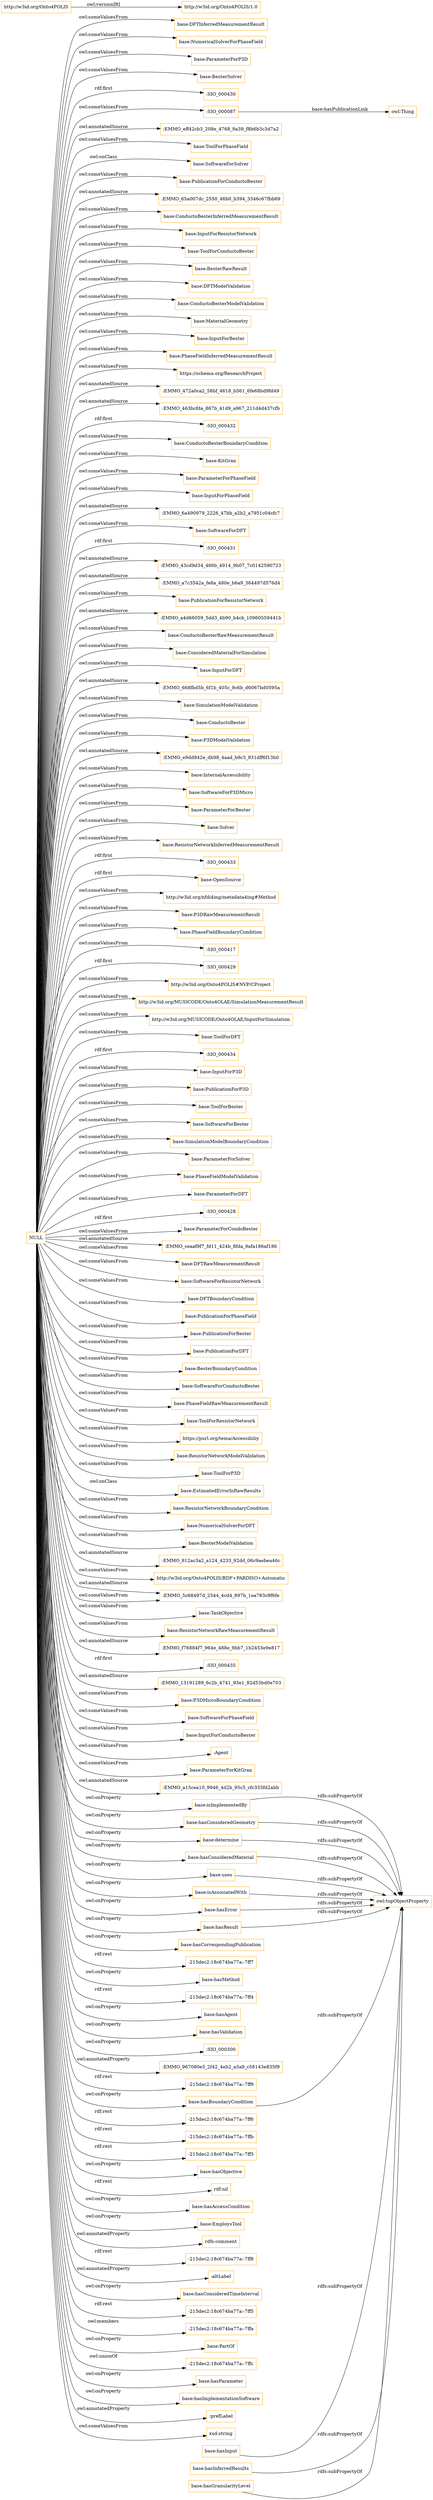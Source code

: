 digraph ar2dtool_diagram { 
rankdir=LR;
size="1501"
node [shape = rectangle, color="orange"]; "base:DFTInferredMeasurementResult" "base:NumericalSolverForPhaseField" "base:ParameterForP3D" "base:BesterSolver" ":SIO_000430" ":SIO_000087" ":EMMO_eff42cb3_208e_4768_9a39_f8b6b3c3d7a2" "base:ToolForPhaseField" "base:SoftwareForSolver" "base:PublicationForConductoBester" ":EMMO_65a007dc_2550_46b0_b394_3346c67fbb69" "base:ConductoBesterInferredMeasurementResult" "base:InputForResistorNetwork" "base:ToolForConductoBester" "base:BesterRawResult" "base:DFTModelValidation" "base:ConductoBesterModelValidation" "base:MaterialGeometry" "base:InputForBester" "base:PhaseFieldInferredMeasurementResult" "https://schema.org/ResearchProject" ":EMMO_472a0ca2_58bf_4618_b561_6fe68bd9fd49" ":EMMO_463bcfda_867b_41d9_a967_211d4d437cfb" ":SIO_000432" "base:ConductoBesterBoundaryCondition" "base:KitGran" "base:ParameterForPhaseField" "base:InputForPhaseField" ":EMMO_6a490979_2226_47bb_a2b2_a7951c04cfc7" "base:SoftwareForDFT" ":SIO_000431" ":EMMO_43cd9d34_466b_4914_9b07_7c0142590723" ":EMMO_a7c3542a_fe8a_480e_b6a9_364497d576d4" "base:PublicationForResistorNetwork" ":EMMO_a4d66059_5dd3_4b90_b4cb_10960559441b" "base:ConductoBesterRawMeasurementResult" "base:ConsideredMaterialForSimulation" "base:InputForDFT" ":EMMO_668fbd5b_6f1b_405c_9c6b_d6067bd0595a" "base:SimulationModelValidation" "base:ConductoBester" "base:P3DModelValidation" ":EMMO_e9dd942e_db98_4aad_b9c3_931dff6f13b0" "base:InternalAccessibility" "base:SoftwareForP3DMicro" "base:ParameterForBester" "base:Solver" "base:ResistorNetworkInferredMeasurementResult" ":SIO_000433" "base:OpenSource" "http://w3id.org/nfdi4ing/metadata4ing#Method" "base:P3DRawMeasurementResult" "base:PhaseFieldBoundaryCondition" ":SIO_000417" ":SIO_000429" "http://w3id.org/Onto4POLIS#NVP/CProject" "http://w3id.org/MUSICODE/Onto4OLAE/SimulationMeasurementResult" "http://w3id.org/MUSICODE/Onto4OLAE/InputForSimulation" "base:ToolForDFT" ":SIO_000434" "base:InputForP3D" "base:PublicationForP3D" "base:ToolForBester" "base:SoftwareForBester" "base:SimulationModelBoundaryCondition" "base:ParameterForSolver" "base:PhaseFieldModelValidation" "base:ParameterForDFT" ":SIO_000428" "base:ParameterForCondoBester" ":EMMO_ceaaf9f7_fd11_424b_8fda_9afa186af186" "base:DFTRawMeasurementResult" "base:SoftwareForResistorNetwork" "base:DFTBoundaryCondition" "base:PublicationForPhaseField" "base:PublicationForBester" "base:PublicationForDFT" "base:BesterBoundaryCondition" "base:SoftwareForConductoBester" "base:PhaseFieldRawMeasurementResult" "base:ToolForResistorNetwork" "https://purl.org/tema/Accessibiliy" "base:ResistorNetworkModelValidation" "base:ToolForP3D" "base:EstimatedErrorInRawResults" "base:ResistorNetworkBoundaryCondition" "base:NumericalSolverForDFT" "base:BesterModelValidation" ":EMMO_912ac3a2_a124_4233_92dd_06c9aebea46c" "http://w3id.org/Onto4POLIS/BDF+PARDISO+Automatic" ":EMMO_5c68497d_2544_4cd4_897b_1ea783c9f6fe" "base:TaskObjective" "base:ResistorNetworkRawMeasurementResult" ":EMMO_f76884f7_964e_488e_9bb7_1b2453e9e817" ":SIO_000435" ":EMMO_13191289_6c2b_4741_93e1_82d53bd0e703" "base:P3DMicroBoundaryCondition" "base:SoftwareForPhaseField" "base:InputForConductoBester" ":Agent" "base:ParameterForKitGran" ":EMMO_a15cea10_9946_4d2b_95c5_cfc333fd2abb" ; /*classes style*/
	"base:isImplementedBy" -> "owl:topObjectProperty" [ label = "rdfs:subPropertyOf" ];
	"base:hasConsideredGeometry" -> "owl:topObjectProperty" [ label = "rdfs:subPropertyOf" ];
	"base:hasInput" -> "owl:topObjectProperty" [ label = "rdfs:subPropertyOf" ];
	"base:determine" -> "owl:topObjectProperty" [ label = "rdfs:subPropertyOf" ];
	"base:hasConsideredMaterial" -> "owl:topObjectProperty" [ label = "rdfs:subPropertyOf" ];
	"base:uses" -> "owl:topObjectProperty" [ label = "rdfs:subPropertyOf" ];
	"http://w3id.org/Onto4POLIS" -> "http://w3id.org/Onto4POLIS/1.0" [ label = "owl:versionIRI" ];
	"base:isAssosiatedWith" -> "owl:topObjectProperty" [ label = "rdfs:subPropertyOf" ];
	"base:hasInferredResults" -> "owl:topObjectProperty" [ label = "rdfs:subPropertyOf" ];
	"base:hasError" -> "owl:topObjectProperty" [ label = "rdfs:subPropertyOf" ];
	"base:hasResult" -> "owl:topObjectProperty" [ label = "rdfs:subPropertyOf" ];
	"NULL" -> "base:hasConsideredMaterial" [ label = "owl:onProperty" ];
	"NULL" -> "base:PublicationForConductoBester" [ label = "owl:someValuesFrom" ];
	"NULL" -> "base:hasCorrespondingPublication" [ label = "owl:onProperty" ];
	"NULL" -> ":EMMO_463bcfda_867b_41d9_a967_211d4d437cfb" [ label = "owl:annotatedSource" ];
	"NULL" -> "https://schema.org/ResearchProject" [ label = "owl:someValuesFrom" ];
	"NULL" -> ":EMMO_472a0ca2_58bf_4618_b561_6fe68bd9fd49" [ label = "owl:annotatedSource" ];
	"NULL" -> ":EMMO_13191289_6c2b_4741_93e1_82d53bd0e703" [ label = "owl:annotatedSource" ];
	"NULL" -> "-215dec2:18c674ba77a:-7ff7" [ label = "rdf:rest" ];
	"NULL" -> "base:ToolForPhaseField" [ label = "owl:someValuesFrom" ];
	"NULL" -> "base:isAssosiatedWith" [ label = "owl:onProperty" ];
	"NULL" -> "base:hasMethod" [ label = "owl:onProperty" ];
	"NULL" -> "base:InputForDFT" [ label = "owl:someValuesFrom" ];
	"NULL" -> "base:InputForP3D" [ label = "owl:someValuesFrom" ];
	"NULL" -> "-215dec2:18c674ba77a:-7ff4" [ label = "rdf:rest" ];
	"NULL" -> "base:BesterRawResult" [ label = "owl:someValuesFrom" ];
	"NULL" -> "base:SoftwareForSolver" [ label = "owl:onClass" ];
	"NULL" -> "base:hasAgent" [ label = "owl:onProperty" ];
	"NULL" -> "base:SoftwareForBester" [ label = "owl:someValuesFrom" ];
	"NULL" -> "base:SimulationModelBoundaryCondition" [ label = "owl:someValuesFrom" ];
	"NULL" -> "base:hasValidation" [ label = "owl:onProperty" ];
	"NULL" -> "base:InputForConductoBester" [ label = "owl:someValuesFrom" ];
	"NULL" -> "base:SoftwareForConductoBester" [ label = "owl:someValuesFrom" ];
	"NULL" -> ":EMMO_eff42cb3_208e_4768_9a39_f8b6b3c3d7a2" [ label = "owl:annotatedSource" ];
	"NULL" -> "base:InputForPhaseField" [ label = "owl:someValuesFrom" ];
	"NULL" -> ":EMMO_6a490979_2226_47bb_a2b2_a7951c04cfc7" [ label = "owl:annotatedSource" ];
	"NULL" -> "base:ToolForBester" [ label = "owl:someValuesFrom" ];
	"NULL" -> "base:ToolForDFT" [ label = "owl:someValuesFrom" ];
	"NULL" -> "base:EstimatedErrorInRawResults" [ label = "owl:onClass" ];
	"NULL" -> ":EMMO_ceaaf9f7_fd11_424b_8fda_9afa186af186" [ label = "owl:annotatedSource" ];
	"NULL" -> "base:PublicationForBester" [ label = "owl:someValuesFrom" ];
	"NULL" -> "base:MaterialGeometry" [ label = "owl:someValuesFrom" ];
	"NULL" -> "base:ToolForP3D" [ label = "owl:someValuesFrom" ];
	"NULL" -> ":Agent" [ label = "owl:someValuesFrom" ];
	"NULL" -> "base:ResistorNetworkBoundaryCondition" [ label = "owl:someValuesFrom" ];
	"NULL" -> ":SIO_000300" [ label = "owl:onProperty" ];
	"NULL" -> ":EMMO_967080e5_2f42_4eb2_a3a9_c58143e835f9" [ label = "owl:annotatedProperty" ];
	"NULL" -> ":SIO_000431" [ label = "rdf:first" ];
	"NULL" -> ":EMMO_a15cea10_9946_4d2b_95c5_cfc333fd2abb" [ label = "owl:annotatedSource" ];
	"NULL" -> ":SIO_000432" [ label = "rdf:first" ];
	"NULL" -> "base:ParameterForPhaseField" [ label = "owl:someValuesFrom" ];
	"NULL" -> "base:BesterBoundaryCondition" [ label = "owl:someValuesFrom" ];
	"NULL" -> "base:InputForBester" [ label = "owl:someValuesFrom" ];
	"NULL" -> "base:uses" [ label = "owl:onProperty" ];
	"NULL" -> "http://w3id.org/Onto4POLIS/BDF+PARDISO+Automatic" [ label = "owl:someValuesFrom" ];
	"NULL" -> "base:PublicationForDFT" [ label = "owl:someValuesFrom" ];
	"NULL" -> "base:ResistorNetworkInferredMeasurementResult" [ label = "owl:someValuesFrom" ];
	"NULL" -> "base:PhaseFieldModelValidation" [ label = "owl:someValuesFrom" ];
	"NULL" -> "-215dec2:18c674ba77a:-7ff9" [ label = "rdf:rest" ];
	"NULL" -> "base:NumericalSolverForDFT" [ label = "owl:someValuesFrom" ];
	"NULL" -> "base:hasResult" [ label = "owl:onProperty" ];
	"NULL" -> ":EMMO_e9dd942e_db98_4aad_b9c3_931dff6f13b0" [ label = "owl:annotatedSource" ];
	"NULL" -> "base:hasBoundaryCondition" [ label = "owl:onProperty" ];
	"NULL" -> "base:DFTRawMeasurementResult" [ label = "owl:someValuesFrom" ];
	"NULL" -> "base:PublicationForP3D" [ label = "owl:someValuesFrom" ];
	"NULL" -> "base:SoftwareForP3DMicro" [ label = "owl:someValuesFrom" ];
	"NULL" -> "base:ParameterForSolver" [ label = "owl:someValuesFrom" ];
	"NULL" -> "-215dec2:18c674ba77a:-7ff6" [ label = "rdf:rest" ];
	"NULL" -> "base:SoftwareForResistorNetwork" [ label = "owl:someValuesFrom" ];
	"NULL" -> "base:PhaseFieldBoundaryCondition" [ label = "owl:someValuesFrom" ];
	"NULL" -> "base:P3DModelValidation" [ label = "owl:someValuesFrom" ];
	"NULL" -> "base:ToolForResistorNetwork" [ label = "owl:someValuesFrom" ];
	"NULL" -> "-215dec2:18c674ba77a:-7ffb" [ label = "rdf:rest" ];
	"NULL" -> "base:ParameterForBester" [ label = "owl:someValuesFrom" ];
	"NULL" -> "-215dec2:18c674ba77a:-7ff3" [ label = "rdf:rest" ];
	"NULL" -> "base:P3DMicroBoundaryCondition" [ label = "owl:someValuesFrom" ];
	"NULL" -> ":EMMO_65a007dc_2550_46b0_b394_3346c67fbb69" [ label = "owl:annotatedSource" ];
	"NULL" -> "base:hasObjective" [ label = "owl:onProperty" ];
	"NULL" -> ":SIO_000087" [ label = "owl:someValuesFrom" ];
	"NULL" -> ":EMMO_a4d66059_5dd3_4b90_b4cb_10960559441b" [ label = "owl:annotatedSource" ];
	"NULL" -> ":SIO_000430" [ label = "rdf:first" ];
	"NULL" -> "rdf:nil" [ label = "rdf:rest" ];
	"NULL" -> ":EMMO_5c68497d_2544_4cd4_897b_1ea783c9f6fe" [ label = "owl:annotatedSource" ];
	"NULL" -> "base:Solver" [ label = "owl:someValuesFrom" ];
	"NULL" -> "http://w3id.org/MUSICODE/Onto4OLAE/SimulationMeasurementResult" [ label = "owl:someValuesFrom" ];
	"NULL" -> "base:ParameterForP3D" [ label = "owl:someValuesFrom" ];
	"NULL" -> ":EMMO_43cd9d34_466b_4914_9b07_7c0142590723" [ label = "owl:annotatedSource" ];
	"NULL" -> "base:ParameterForKitGran" [ label = "owl:someValuesFrom" ];
	"NULL" -> "base:DFTInferredMeasurementResult" [ label = "owl:someValuesFrom" ];
	"NULL" -> "base:ConductoBesterInferredMeasurementResult" [ label = "owl:someValuesFrom" ];
	"NULL" -> "base:PhaseFieldInferredMeasurementResult" [ label = "owl:someValuesFrom" ];
	"NULL" -> "base:hasAccessCondition" [ label = "owl:onProperty" ];
	"NULL" -> "base:PublicationForResistorNetwork" [ label = "owl:someValuesFrom" ];
	"NULL" -> "base:SoftwareForPhaseField" [ label = "owl:someValuesFrom" ];
	"NULL" -> "base:PhaseFieldRawMeasurementResult" [ label = "owl:someValuesFrom" ];
	"NULL" -> "base:EmploysTool" [ label = "owl:onProperty" ];
	"NULL" -> "rdfs:comment" [ label = "owl:annotatedProperty" ];
	"NULL" -> "base:SoftwareForDFT" [ label = "owl:someValuesFrom" ];
	"NULL" -> "base:ConsideredMaterialForSimulation" [ label = "owl:someValuesFrom" ];
	"NULL" -> ":SIO_000435" [ label = "rdf:first" ];
	"NULL" -> "http://w3id.org/Onto4POLIS#NVP/CProject" [ label = "owl:someValuesFrom" ];
	"NULL" -> ":SIO_000428" [ label = "rdf:first" ];
	"NULL" -> "base:BesterSolver" [ label = "owl:someValuesFrom" ];
	"NULL" -> "base:PublicationForPhaseField" [ label = "owl:someValuesFrom" ];
	"NULL" -> ":SIO_000429" [ label = "rdf:first" ];
	"NULL" -> "base:P3DRawMeasurementResult" [ label = "owl:someValuesFrom" ];
	"NULL" -> "https://purl.org/tema/Accessibiliy" [ label = "owl:someValuesFrom" ];
	"NULL" -> "-215dec2:18c674ba77a:-7ff8" [ label = "rdf:rest" ];
	"NULL" -> "base:SimulationModelValidation" [ label = "owl:someValuesFrom" ];
	"NULL" -> "base:ParameterForDFT" [ label = "owl:someValuesFrom" ];
	"NULL" -> ":altLabel" [ label = "owl:annotatedProperty" ];
	"NULL" -> ":EMMO_5c68497d_2544_4cd4_897b_1ea783c9f6fe" [ label = "owl:someValuesFrom" ];
	"NULL" -> "base:ConductoBesterModelValidation" [ label = "owl:someValuesFrom" ];
	"NULL" -> "base:ResistorNetworkModelValidation" [ label = "owl:someValuesFrom" ];
	"NULL" -> "base:hasConsideredTimeInterval" [ label = "owl:onProperty" ];
	"NULL" -> "base:OpenSource" [ label = "rdf:first" ];
	"NULL" -> ":EMMO_a7c3542a_fe8a_480e_b6a9_364497d576d4" [ label = "owl:annotatedSource" ];
	"NULL" -> "base:NumericalSolverForPhaseField" [ label = "owl:someValuesFrom" ];
	"NULL" -> "base:ResistorNetworkRawMeasurementResult" [ label = "owl:someValuesFrom" ];
	"NULL" -> "-215dec2:18c674ba77a:-7ff5" [ label = "rdf:rest" ];
	"NULL" -> "base:DFTModelValidation" [ label = "owl:someValuesFrom" ];
	"NULL" -> "base:TaskObjective" [ label = "owl:someValuesFrom" ];
	"NULL" -> "base:ToolForConductoBester" [ label = "owl:someValuesFrom" ];
	"NULL" -> ":EMMO_912ac3a2_a124_4233_92dd_06c9aebea46c" [ label = "owl:annotatedSource" ];
	"NULL" -> "-215dec2:18c674ba77a:-7ffa" [ label = "owl:members" ];
	"NULL" -> "base:InternalAccessibility" [ label = "owl:someValuesFrom" ];
	"NULL" -> "base:isImplementedBy" [ label = "owl:onProperty" ];
	"NULL" -> "base:PartOf" [ label = "owl:onProperty" ];
	"NULL" -> "base:hasError" [ label = "owl:onProperty" ];
	"NULL" -> "base:InputForResistorNetwork" [ label = "owl:someValuesFrom" ];
	"NULL" -> "base:ConductoBesterRawMeasurementResult" [ label = "owl:someValuesFrom" ];
	"NULL" -> "base:hasConsideredGeometry" [ label = "owl:onProperty" ];
	"NULL" -> "-215dec2:18c674ba77a:-7ffc" [ label = "owl:unionOf" ];
	"NULL" -> "base:ConductoBesterBoundaryCondition" [ label = "owl:someValuesFrom" ];
	"NULL" -> "base:BesterModelValidation" [ label = "owl:someValuesFrom" ];
	"NULL" -> "base:DFTBoundaryCondition" [ label = "owl:someValuesFrom" ];
	"NULL" -> ":SIO_000417" [ label = "owl:someValuesFrom" ];
	"NULL" -> "base:hasParameter" [ label = "owl:onProperty" ];
	"NULL" -> ":SIO_000433" [ label = "rdf:first" ];
	"NULL" -> "base:ParameterForCondoBester" [ label = "owl:someValuesFrom" ];
	"NULL" -> ":SIO_000434" [ label = "rdf:first" ];
	"NULL" -> "base:hasImplementationSoftware" [ label = "owl:onProperty" ];
	"NULL" -> "http://w3id.org/nfdi4ing/metadata4ing#Method" [ label = "owl:someValuesFrom" ];
	"NULL" -> "http://w3id.org/MUSICODE/Onto4OLAE/InputForSimulation" [ label = "owl:someValuesFrom" ];
	"NULL" -> "base:KitGran" [ label = "owl:someValuesFrom" ];
	"NULL" -> "base:determine" [ label = "owl:onProperty" ];
	"NULL" -> ":EMMO_668fbd5b_6f1b_405c_9c6b_d6067bd0595a" [ label = "owl:annotatedSource" ];
	"NULL" -> ":prefLabel" [ label = "owl:annotatedProperty" ];
	"NULL" -> ":EMMO_f76884f7_964e_488e_9bb7_1b2453e9e817" [ label = "owl:annotatedSource" ];
	"NULL" -> "base:ConductoBester" [ label = "owl:someValuesFrom" ];
	"NULL" -> "xsd:string" [ label = "owl:someValuesFrom" ];
	"base:hasGranularityLevel" -> "owl:topObjectProperty" [ label = "rdfs:subPropertyOf" ];
	"base:hasBoundaryCondition" -> "owl:topObjectProperty" [ label = "rdfs:subPropertyOf" ];
	":SIO_000087" -> "owl:Thing" [ label = "base:hasPublicationLink" ];

}
